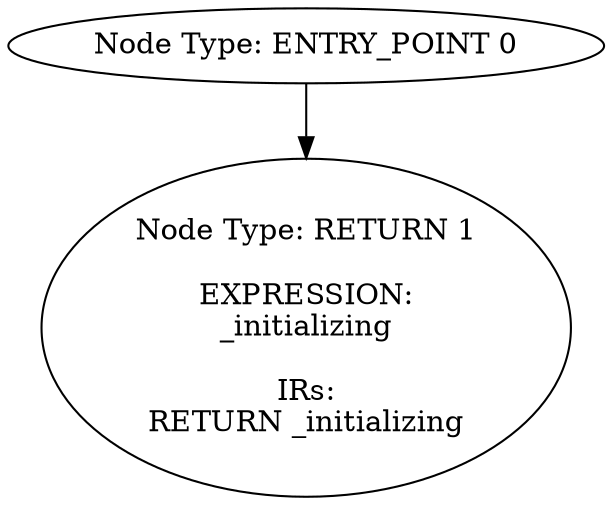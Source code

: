 digraph{
0[label="Node Type: ENTRY_POINT 0
"];
0->1;
1[label="Node Type: RETURN 1

EXPRESSION:
_initializing

IRs:
RETURN _initializing"];
}
